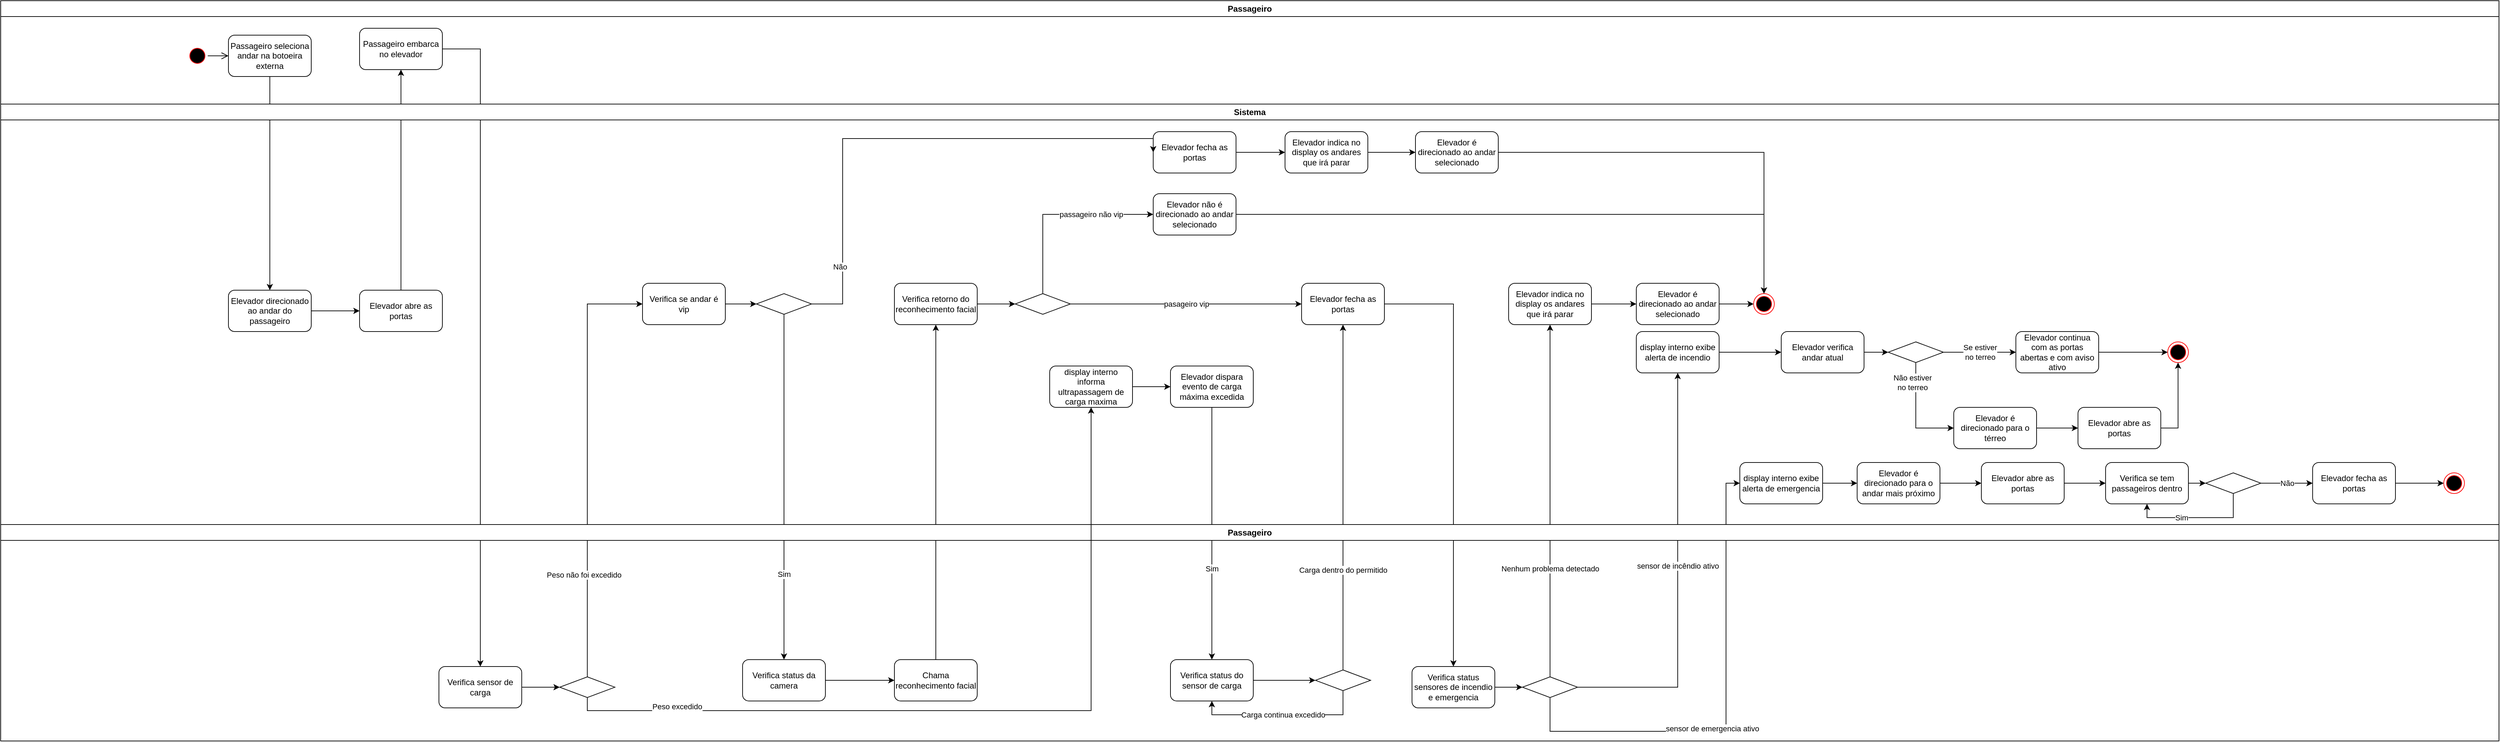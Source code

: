 <mxfile version="20.5.3" type="github">
  <diagram id="pIHm_wDEjRHC6TNhpWKC" name="Página-1">
    <mxGraphModel dx="3015" dy="2378" grid="1" gridSize="10" guides="1" tooltips="1" connect="1" arrows="1" fold="1" page="1" pageScale="1" pageWidth="827" pageHeight="1169" math="0" shadow="0">
      <root>
        <mxCell id="0" />
        <mxCell id="1" parent="0" />
        <mxCell id="_Efh-mWy3xt5_Q1pGpb5-1" value="" style="ellipse;html=1;shape=startState;fillColor=#000000;strokeColor=#ff0000;" vertex="1" parent="1">
          <mxGeometry x="-470" y="-35" width="30" height="30" as="geometry" />
        </mxCell>
        <mxCell id="_Efh-mWy3xt5_Q1pGpb5-2" value="" style="edgeStyle=orthogonalEdgeStyle;html=1;verticalAlign=bottom;endArrow=open;endSize=8;strokeColor=#000000;rounded=0;entryX=0;entryY=0.5;entryDx=0;entryDy=0;" edge="1" source="_Efh-mWy3xt5_Q1pGpb5-1" parent="1" target="_Efh-mWy3xt5_Q1pGpb5-3">
          <mxGeometry relative="1" as="geometry">
            <mxPoint x="-250" y="135" as="targetPoint" />
          </mxGeometry>
        </mxCell>
        <mxCell id="_Efh-mWy3xt5_Q1pGpb5-33" style="edgeStyle=orthogonalEdgeStyle;rounded=0;orthogonalLoop=1;jettySize=auto;html=1;entryX=0.5;entryY=0;entryDx=0;entryDy=0;strokeColor=#000000;exitX=0.5;exitY=1;exitDx=0;exitDy=0;" edge="1" parent="1" source="_Efh-mWy3xt5_Q1pGpb5-3" target="_Efh-mWy3xt5_Q1pGpb5-32">
          <mxGeometry relative="1" as="geometry">
            <mxPoint x="-350" y="60" as="sourcePoint" />
          </mxGeometry>
        </mxCell>
        <mxCell id="_Efh-mWy3xt5_Q1pGpb5-3" value="Passageiro seleciona andar na botoeira externa" style="rounded=1;whiteSpace=wrap;html=1;" vertex="1" parent="1">
          <mxGeometry x="-410" y="-50" width="120" height="60" as="geometry" />
        </mxCell>
        <mxCell id="_Efh-mWy3xt5_Q1pGpb5-9" style="edgeStyle=orthogonalEdgeStyle;rounded=0;orthogonalLoop=1;jettySize=auto;html=1;entryX=0;entryY=0.5;entryDx=0;entryDy=0;strokeColor=#000000;" edge="1" parent="1" source="_Efh-mWy3xt5_Q1pGpb5-6" target="_Efh-mWy3xt5_Q1pGpb5-8">
          <mxGeometry relative="1" as="geometry" />
        </mxCell>
        <mxCell id="_Efh-mWy3xt5_Q1pGpb5-6" value="Verifica se andar é vip" style="rounded=1;whiteSpace=wrap;html=1;" vertex="1" parent="1">
          <mxGeometry x="190" y="310" width="120" height="60" as="geometry" />
        </mxCell>
        <mxCell id="_Efh-mWy3xt5_Q1pGpb5-15" value="Sim" style="edgeStyle=orthogonalEdgeStyle;rounded=0;orthogonalLoop=1;jettySize=auto;html=1;strokeColor=#000000;entryX=0.5;entryY=0;entryDx=0;entryDy=0;" edge="1" parent="1" source="_Efh-mWy3xt5_Q1pGpb5-8" target="_Efh-mWy3xt5_Q1pGpb5-17">
          <mxGeometry x="0.505" relative="1" as="geometry">
            <mxPoint x="390" y="690" as="targetPoint" />
            <mxPoint as="offset" />
          </mxGeometry>
        </mxCell>
        <mxCell id="_Efh-mWy3xt5_Q1pGpb5-18" style="edgeStyle=orthogonalEdgeStyle;rounded=0;orthogonalLoop=1;jettySize=auto;html=1;strokeColor=#000000;entryX=0;entryY=0.5;entryDx=0;entryDy=0;" edge="1" parent="1" source="_Efh-mWy3xt5_Q1pGpb5-17" target="_Efh-mWy3xt5_Q1pGpb5-19">
          <mxGeometry relative="1" as="geometry">
            <mxPoint x="555" y="876" as="targetPoint" />
          </mxGeometry>
        </mxCell>
        <mxCell id="_Efh-mWy3xt5_Q1pGpb5-17" value="Verifica status da camera" style="rounded=1;whiteSpace=wrap;html=1;" vertex="1" parent="1">
          <mxGeometry x="335" y="856" width="120" height="60" as="geometry" />
        </mxCell>
        <mxCell id="_Efh-mWy3xt5_Q1pGpb5-20" style="edgeStyle=orthogonalEdgeStyle;rounded=0;orthogonalLoop=1;jettySize=auto;html=1;strokeColor=#000000;entryX=0.5;entryY=1;entryDx=0;entryDy=0;" edge="1" parent="1" source="_Efh-mWy3xt5_Q1pGpb5-19" target="_Efh-mWy3xt5_Q1pGpb5-21">
          <mxGeometry relative="1" as="geometry">
            <mxPoint x="610" y="290" as="targetPoint" />
          </mxGeometry>
        </mxCell>
        <mxCell id="_Efh-mWy3xt5_Q1pGpb5-19" value="Chama reconhecimento facial" style="rounded=1;whiteSpace=wrap;html=1;" vertex="1" parent="1">
          <mxGeometry x="555" y="856" width="120" height="60" as="geometry" />
        </mxCell>
        <mxCell id="_Efh-mWy3xt5_Q1pGpb5-23" style="edgeStyle=orthogonalEdgeStyle;rounded=0;orthogonalLoop=1;jettySize=auto;html=1;entryX=0;entryY=0.5;entryDx=0;entryDy=0;strokeColor=#000000;" edge="1" parent="1" source="_Efh-mWy3xt5_Q1pGpb5-21" target="_Efh-mWy3xt5_Q1pGpb5-22">
          <mxGeometry relative="1" as="geometry" />
        </mxCell>
        <mxCell id="_Efh-mWy3xt5_Q1pGpb5-24" value="pasageiro vip" style="edgeStyle=orthogonalEdgeStyle;rounded=0;orthogonalLoop=1;jettySize=auto;html=1;strokeColor=#000000;entryX=0;entryY=0.5;entryDx=0;entryDy=0;" edge="1" parent="1" source="_Efh-mWy3xt5_Q1pGpb5-22" target="_Efh-mWy3xt5_Q1pGpb5-25">
          <mxGeometry relative="1" as="geometry">
            <mxPoint x="920" y="340" as="targetPoint" />
          </mxGeometry>
        </mxCell>
        <mxCell id="_Efh-mWy3xt5_Q1pGpb5-26" style="edgeStyle=orthogonalEdgeStyle;rounded=0;orthogonalLoop=1;jettySize=auto;html=1;strokeColor=#000000;entryX=0;entryY=0.5;entryDx=0;entryDy=0;" edge="1" parent="1" source="_Efh-mWy3xt5_Q1pGpb5-22" target="_Efh-mWy3xt5_Q1pGpb5-30">
          <mxGeometry relative="1" as="geometry">
            <mxPoint x="910" y="210" as="targetPoint" />
            <Array as="points">
              <mxPoint x="770" y="210" />
            </Array>
          </mxGeometry>
        </mxCell>
        <mxCell id="_Efh-mWy3xt5_Q1pGpb5-27" value="passageiro não vip" style="edgeLabel;html=1;align=center;verticalAlign=middle;resizable=0;points=[];" vertex="1" connectable="0" parent="_Efh-mWy3xt5_Q1pGpb5-26">
          <mxGeometry x="0.289" y="-4" relative="1" as="geometry">
            <mxPoint x="8" y="-4" as="offset" />
          </mxGeometry>
        </mxCell>
        <mxCell id="_Efh-mWy3xt5_Q1pGpb5-22" value="" style="rhombus;whiteSpace=wrap;html=1;" vertex="1" parent="1">
          <mxGeometry x="730" y="325" width="80" height="30" as="geometry" />
        </mxCell>
        <mxCell id="_Efh-mWy3xt5_Q1pGpb5-42" style="edgeStyle=orthogonalEdgeStyle;rounded=0;orthogonalLoop=1;jettySize=auto;html=1;strokeColor=#000000;entryX=0.5;entryY=0;entryDx=0;entryDy=0;" edge="1" parent="1" source="_Efh-mWy3xt5_Q1pGpb5-25" target="_Efh-mWy3xt5_Q1pGpb5-83">
          <mxGeometry relative="1" as="geometry">
            <mxPoint x="1360" y="720" as="targetPoint" />
          </mxGeometry>
        </mxCell>
        <mxCell id="_Efh-mWy3xt5_Q1pGpb5-28" value="" style="ellipse;html=1;shape=endState;fillColor=#000000;strokeColor=#ff0000;" vertex="1" parent="1">
          <mxGeometry x="1800" y="325" width="30" height="30" as="geometry" />
        </mxCell>
        <mxCell id="_Efh-mWy3xt5_Q1pGpb5-45" style="edgeStyle=orthogonalEdgeStyle;rounded=0;orthogonalLoop=1;jettySize=auto;html=1;entryX=0.5;entryY=0;entryDx=0;entryDy=0;strokeColor=#000000;" edge="1" parent="1" source="_Efh-mWy3xt5_Q1pGpb5-30" target="_Efh-mWy3xt5_Q1pGpb5-28">
          <mxGeometry relative="1" as="geometry" />
        </mxCell>
        <mxCell id="_Efh-mWy3xt5_Q1pGpb5-30" value="Elevador não é direcionado ao andar selecionado" style="rounded=1;whiteSpace=wrap;html=1;" vertex="1" parent="1">
          <mxGeometry x="930" y="180" width="120" height="60" as="geometry" />
        </mxCell>
        <mxCell id="_Efh-mWy3xt5_Q1pGpb5-34" style="edgeStyle=orthogonalEdgeStyle;rounded=0;orthogonalLoop=1;jettySize=auto;html=1;strokeColor=#000000;exitX=1;exitY=0.5;exitDx=0;exitDy=0;entryX=0;entryY=0.5;entryDx=0;entryDy=0;" edge="1" parent="1" source="_Efh-mWy3xt5_Q1pGpb5-32" target="_Efh-mWy3xt5_Q1pGpb5-37">
          <mxGeometry relative="1" as="geometry">
            <mxPoint x="60" y="340" as="targetPoint" />
          </mxGeometry>
        </mxCell>
        <mxCell id="_Efh-mWy3xt5_Q1pGpb5-32" value="Elevador direcionado ao andar do passageiro" style="rounded=1;whiteSpace=wrap;html=1;" vertex="1" parent="1">
          <mxGeometry x="-410" y="320" width="120" height="60" as="geometry" />
        </mxCell>
        <mxCell id="_Efh-mWy3xt5_Q1pGpb5-49" style="edgeStyle=orthogonalEdgeStyle;rounded=0;orthogonalLoop=1;jettySize=auto;html=1;strokeColor=#000000;entryX=0.5;entryY=0;entryDx=0;entryDy=0;" edge="1" parent="1" source="_Efh-mWy3xt5_Q1pGpb5-35" target="_Efh-mWy3xt5_Q1pGpb5-50">
          <mxGeometry relative="1" as="geometry">
            <mxPoint x="70" y="720" as="targetPoint" />
            <Array as="points">
              <mxPoint x="-45" y="-30" />
            </Array>
          </mxGeometry>
        </mxCell>
        <mxCell id="_Efh-mWy3xt5_Q1pGpb5-35" value="Passageiro embarca no elevador" style="rounded=1;whiteSpace=wrap;html=1;" vertex="1" parent="1">
          <mxGeometry x="-220" y="-60" width="120" height="60" as="geometry" />
        </mxCell>
        <mxCell id="_Efh-mWy3xt5_Q1pGpb5-39" style="edgeStyle=orthogonalEdgeStyle;rounded=0;orthogonalLoop=1;jettySize=auto;html=1;entryX=0.5;entryY=1;entryDx=0;entryDy=0;strokeColor=#000000;" edge="1" parent="1" source="_Efh-mWy3xt5_Q1pGpb5-37" target="_Efh-mWy3xt5_Q1pGpb5-35">
          <mxGeometry relative="1" as="geometry" />
        </mxCell>
        <mxCell id="_Efh-mWy3xt5_Q1pGpb5-37" value="Elevador abre as portas" style="rounded=1;whiteSpace=wrap;html=1;" vertex="1" parent="1">
          <mxGeometry x="-220" y="320" width="120" height="60" as="geometry" />
        </mxCell>
        <mxCell id="_Efh-mWy3xt5_Q1pGpb5-44" style="edgeStyle=orthogonalEdgeStyle;rounded=0;orthogonalLoop=1;jettySize=auto;html=1;entryX=0;entryY=0.5;entryDx=0;entryDy=0;strokeColor=#000000;" edge="1" parent="1" source="_Efh-mWy3xt5_Q1pGpb5-40" target="_Efh-mWy3xt5_Q1pGpb5-28">
          <mxGeometry relative="1" as="geometry" />
        </mxCell>
        <mxCell id="_Efh-mWy3xt5_Q1pGpb5-40" value="Elevador é direcionado ao andar selecionado" style="rounded=1;whiteSpace=wrap;html=1;" vertex="1" parent="1">
          <mxGeometry x="1630" y="310" width="120" height="60" as="geometry" />
        </mxCell>
        <mxCell id="_Efh-mWy3xt5_Q1pGpb5-43" style="edgeStyle=orthogonalEdgeStyle;rounded=0;orthogonalLoop=1;jettySize=auto;html=1;entryX=0;entryY=0.5;entryDx=0;entryDy=0;strokeColor=#000000;" edge="1" parent="1" source="_Efh-mWy3xt5_Q1pGpb5-41" target="_Efh-mWy3xt5_Q1pGpb5-40">
          <mxGeometry relative="1" as="geometry" />
        </mxCell>
        <mxCell id="_Efh-mWy3xt5_Q1pGpb5-51" style="edgeStyle=orthogonalEdgeStyle;rounded=0;orthogonalLoop=1;jettySize=auto;html=1;strokeColor=#000000;entryX=0;entryY=0.5;entryDx=0;entryDy=0;" edge="1" parent="1" source="_Efh-mWy3xt5_Q1pGpb5-50" target="_Efh-mWy3xt5_Q1pGpb5-52">
          <mxGeometry relative="1" as="geometry">
            <mxPoint x="-45" y="996" as="targetPoint" />
          </mxGeometry>
        </mxCell>
        <mxCell id="_Efh-mWy3xt5_Q1pGpb5-50" value="Verifica sensor de carga" style="rounded=1;whiteSpace=wrap;html=1;" vertex="1" parent="1">
          <mxGeometry x="-105" y="866" width="120" height="60" as="geometry" />
        </mxCell>
        <mxCell id="_Efh-mWy3xt5_Q1pGpb5-53" value="Peso não foi excedido" style="edgeStyle=orthogonalEdgeStyle;rounded=0;orthogonalLoop=1;jettySize=auto;html=1;strokeColor=#000000;entryX=0;entryY=0.5;entryDx=0;entryDy=0;exitX=0.5;exitY=0;exitDx=0;exitDy=0;" edge="1" parent="1" source="_Efh-mWy3xt5_Q1pGpb5-52" target="_Efh-mWy3xt5_Q1pGpb5-6">
          <mxGeometry x="-0.519" y="5" relative="1" as="geometry">
            <mxPoint x="105" y="600" as="targetPoint" />
            <mxPoint y="1" as="offset" />
          </mxGeometry>
        </mxCell>
        <mxCell id="_Efh-mWy3xt5_Q1pGpb5-52" value="" style="rhombus;whiteSpace=wrap;html=1;rotation=-90;direction=south;" vertex="1" parent="1">
          <mxGeometry x="95" y="856" width="30" height="80" as="geometry" />
        </mxCell>
        <mxCell id="_Efh-mWy3xt5_Q1pGpb5-59" style="edgeStyle=orthogonalEdgeStyle;rounded=0;orthogonalLoop=1;jettySize=auto;html=1;entryX=0.5;entryY=0;entryDx=0;entryDy=0;strokeColor=#000000;" edge="1" parent="1" source="_Efh-mWy3xt5_Q1pGpb5-56" target="_Efh-mWy3xt5_Q1pGpb5-28">
          <mxGeometry relative="1" as="geometry" />
        </mxCell>
        <mxCell id="_Efh-mWy3xt5_Q1pGpb5-66" style="edgeStyle=orthogonalEdgeStyle;rounded=0;orthogonalLoop=1;jettySize=auto;html=1;strokeColor=#000000;entryX=0;entryY=0.5;entryDx=0;entryDy=0;" edge="1" parent="1" source="_Efh-mWy3xt5_Q1pGpb5-63" target="_Efh-mWy3xt5_Q1pGpb5-67">
          <mxGeometry relative="1" as="geometry">
            <mxPoint x="970" y="460" as="targetPoint" />
          </mxGeometry>
        </mxCell>
        <mxCell id="_Efh-mWy3xt5_Q1pGpb5-63" value="display interno informa ultrapassagem de carga maxima" style="rounded=1;whiteSpace=wrap;html=1;" vertex="1" parent="1">
          <mxGeometry x="780" y="430" width="120" height="60" as="geometry" />
        </mxCell>
        <mxCell id="_Efh-mWy3xt5_Q1pGpb5-71" value="Sim" style="edgeStyle=orthogonalEdgeStyle;rounded=0;orthogonalLoop=1;jettySize=auto;html=1;strokeColor=#000000;exitX=0.5;exitY=1;exitDx=0;exitDy=0;entryX=0.5;entryY=0;entryDx=0;entryDy=0;" edge="1" parent="1" source="_Efh-mWy3xt5_Q1pGpb5-67" target="_Efh-mWy3xt5_Q1pGpb5-72">
          <mxGeometry x="0.28" relative="1" as="geometry">
            <mxPoint x="1040" y="680" as="targetPoint" />
            <mxPoint x="1040.41" y="460" as="sourcePoint" />
            <mxPoint as="offset" />
          </mxGeometry>
        </mxCell>
        <mxCell id="_Efh-mWy3xt5_Q1pGpb5-74" style="edgeStyle=orthogonalEdgeStyle;rounded=0;orthogonalLoop=1;jettySize=auto;html=1;entryX=0;entryY=0.5;entryDx=0;entryDy=0;strokeColor=#000000;" edge="1" parent="1" source="_Efh-mWy3xt5_Q1pGpb5-72" target="_Efh-mWy3xt5_Q1pGpb5-73">
          <mxGeometry relative="1" as="geometry" />
        </mxCell>
        <mxCell id="_Efh-mWy3xt5_Q1pGpb5-72" value="Verifica status do sensor de carga" style="rounded=1;whiteSpace=wrap;html=1;" vertex="1" parent="1">
          <mxGeometry x="955" y="856" width="120" height="60" as="geometry" />
        </mxCell>
        <mxCell id="_Efh-mWy3xt5_Q1pGpb5-75" value="Carga continua excedido" style="edgeStyle=orthogonalEdgeStyle;rounded=0;orthogonalLoop=1;jettySize=auto;html=1;entryX=0.5;entryY=1;entryDx=0;entryDy=0;strokeColor=#000000;exitX=0.5;exitY=1;exitDx=0;exitDy=0;" edge="1" parent="1" source="_Efh-mWy3xt5_Q1pGpb5-73" target="_Efh-mWy3xt5_Q1pGpb5-72">
          <mxGeometry relative="1" as="geometry">
            <Array as="points">
              <mxPoint x="1200" y="936" />
              <mxPoint x="1045" y="936" />
            </Array>
          </mxGeometry>
        </mxCell>
        <mxCell id="_Efh-mWy3xt5_Q1pGpb5-76" style="edgeStyle=orthogonalEdgeStyle;rounded=0;orthogonalLoop=1;jettySize=auto;html=1;strokeColor=#000000;entryX=0.5;entryY=1;entryDx=0;entryDy=0;" edge="1" parent="1" source="_Efh-mWy3xt5_Q1pGpb5-73" target="_Efh-mWy3xt5_Q1pGpb5-25">
          <mxGeometry relative="1" as="geometry">
            <mxPoint x="1200" y="440" as="targetPoint" />
            <Array as="points">
              <mxPoint x="1205" y="370" />
            </Array>
          </mxGeometry>
        </mxCell>
        <mxCell id="_Efh-mWy3xt5_Q1pGpb5-77" value="Carga dentro do permitido" style="edgeLabel;html=1;align=center;verticalAlign=middle;resizable=0;points=[];" vertex="1" connectable="0" parent="_Efh-mWy3xt5_Q1pGpb5-76">
          <mxGeometry x="-0.346" relative="1" as="geometry">
            <mxPoint y="19" as="offset" />
          </mxGeometry>
        </mxCell>
        <mxCell id="_Efh-mWy3xt5_Q1pGpb5-73" value="" style="rhombus;whiteSpace=wrap;html=1;rotation=-90;direction=south;" vertex="1" parent="1">
          <mxGeometry x="1190" y="846" width="30" height="80" as="geometry" />
        </mxCell>
        <mxCell id="_Efh-mWy3xt5_Q1pGpb5-85" style="edgeStyle=orthogonalEdgeStyle;rounded=0;orthogonalLoop=1;jettySize=auto;html=1;entryX=0;entryY=0.5;entryDx=0;entryDy=0;strokeColor=#000000;" edge="1" parent="1" source="_Efh-mWy3xt5_Q1pGpb5-83" target="_Efh-mWy3xt5_Q1pGpb5-84">
          <mxGeometry relative="1" as="geometry" />
        </mxCell>
        <mxCell id="_Efh-mWy3xt5_Q1pGpb5-83" value="Verifica status sensores de incendio e emergencia" style="rounded=1;whiteSpace=wrap;html=1;" vertex="1" parent="1">
          <mxGeometry x="1305" y="866" width="120" height="60" as="geometry" />
        </mxCell>
        <mxCell id="_Efh-mWy3xt5_Q1pGpb5-86" style="edgeStyle=orthogonalEdgeStyle;rounded=0;orthogonalLoop=1;jettySize=auto;html=1;entryX=0.5;entryY=1;entryDx=0;entryDy=0;strokeColor=#000000;" edge="1" parent="1" source="_Efh-mWy3xt5_Q1pGpb5-84" target="_Efh-mWy3xt5_Q1pGpb5-41">
          <mxGeometry relative="1" as="geometry" />
        </mxCell>
        <mxCell id="_Efh-mWy3xt5_Q1pGpb5-87" value="Nenhum problema detectado" style="edgeLabel;html=1;align=center;verticalAlign=middle;resizable=0;points=[];" vertex="1" connectable="0" parent="_Efh-mWy3xt5_Q1pGpb5-86">
          <mxGeometry x="-0.238" y="2" relative="1" as="geometry">
            <mxPoint x="2" y="37" as="offset" />
          </mxGeometry>
        </mxCell>
        <mxCell id="_Efh-mWy3xt5_Q1pGpb5-89" style="edgeStyle=orthogonalEdgeStyle;rounded=0;orthogonalLoop=1;jettySize=auto;html=1;strokeColor=#000000;entryX=0.5;entryY=1;entryDx=0;entryDy=0;" edge="1" parent="1" source="_Efh-mWy3xt5_Q1pGpb5-84" target="_Efh-mWy3xt5_Q1pGpb5-91">
          <mxGeometry relative="1" as="geometry">
            <mxPoint x="1770" y="757" as="targetPoint" />
          </mxGeometry>
        </mxCell>
        <mxCell id="_Efh-mWy3xt5_Q1pGpb5-90" value="sensor de incêndio ativo" style="edgeLabel;html=1;align=center;verticalAlign=middle;resizable=0;points=[];" vertex="1" connectable="0" parent="_Efh-mWy3xt5_Q1pGpb5-89">
          <mxGeometry x="-0.241" y="-1" relative="1" as="geometry">
            <mxPoint x="-1" y="-93" as="offset" />
          </mxGeometry>
        </mxCell>
        <mxCell id="_Efh-mWy3xt5_Q1pGpb5-111" style="edgeStyle=orthogonalEdgeStyle;rounded=0;orthogonalLoop=1;jettySize=auto;html=1;strokeColor=#000000;exitX=0.5;exitY=1;exitDx=0;exitDy=0;entryX=0;entryY=0.5;entryDx=0;entryDy=0;" edge="1" parent="1" source="_Efh-mWy3xt5_Q1pGpb5-84" target="_Efh-mWy3xt5_Q1pGpb5-113">
          <mxGeometry relative="1" as="geometry">
            <mxPoint x="1900" y="640" as="targetPoint" />
            <Array as="points">
              <mxPoint x="1505" y="960" />
              <mxPoint x="1760" y="960" />
              <mxPoint x="1760" y="600" />
            </Array>
          </mxGeometry>
        </mxCell>
        <mxCell id="_Efh-mWy3xt5_Q1pGpb5-112" value="sensor de emergencia ativo" style="edgeLabel;html=1;align=center;verticalAlign=middle;resizable=0;points=[];" vertex="1" connectable="0" parent="_Efh-mWy3xt5_Q1pGpb5-111">
          <mxGeometry x="-0.169" y="4" relative="1" as="geometry">
            <mxPoint as="offset" />
          </mxGeometry>
        </mxCell>
        <mxCell id="_Efh-mWy3xt5_Q1pGpb5-84" value="" style="rhombus;whiteSpace=wrap;html=1;rotation=-90;direction=south;" vertex="1" parent="1">
          <mxGeometry x="1490" y="856" width="30" height="80" as="geometry" />
        </mxCell>
        <mxCell id="_Efh-mWy3xt5_Q1pGpb5-136" value="Passageiro" style="swimlane;whiteSpace=wrap;html=1;" vertex="1" parent="1">
          <mxGeometry x="-740" y="-100" width="3620" height="150" as="geometry" />
        </mxCell>
        <mxCell id="_Efh-mWy3xt5_Q1pGpb5-137" value="Sistema" style="swimlane;whiteSpace=wrap;html=1;" vertex="1" parent="1">
          <mxGeometry x="-740" y="50" width="3620" height="610" as="geometry" />
        </mxCell>
        <mxCell id="_Efh-mWy3xt5_Q1pGpb5-91" value="display interno exibe alerta de incendio" style="rounded=1;whiteSpace=wrap;html=1;" vertex="1" parent="_Efh-mWy3xt5_Q1pGpb5-137">
          <mxGeometry x="2370" y="330" width="120" height="60" as="geometry" />
        </mxCell>
        <mxCell id="_Efh-mWy3xt5_Q1pGpb5-94" value="Elevador verifica andar atual" style="rounded=1;whiteSpace=wrap;html=1;" vertex="1" parent="_Efh-mWy3xt5_Q1pGpb5-137">
          <mxGeometry x="2580" y="330" width="120" height="60" as="geometry" />
        </mxCell>
        <mxCell id="_Efh-mWy3xt5_Q1pGpb5-93" style="edgeStyle=orthogonalEdgeStyle;rounded=0;orthogonalLoop=1;jettySize=auto;html=1;entryX=0;entryY=0.5;entryDx=0;entryDy=0;strokeColor=#000000;" edge="1" parent="_Efh-mWy3xt5_Q1pGpb5-137" source="_Efh-mWy3xt5_Q1pGpb5-91" target="_Efh-mWy3xt5_Q1pGpb5-94">
          <mxGeometry relative="1" as="geometry">
            <mxPoint x="2555" y="360" as="targetPoint" />
          </mxGeometry>
        </mxCell>
        <mxCell id="_Efh-mWy3xt5_Q1pGpb5-96" value="" style="rhombus;whiteSpace=wrap;html=1;rotation=-90;direction=south;" vertex="1" parent="_Efh-mWy3xt5_Q1pGpb5-137">
          <mxGeometry x="2760" y="320" width="30" height="80" as="geometry" />
        </mxCell>
        <mxCell id="_Efh-mWy3xt5_Q1pGpb5-97" style="edgeStyle=orthogonalEdgeStyle;rounded=0;orthogonalLoop=1;jettySize=auto;html=1;entryX=0;entryY=0.5;entryDx=0;entryDy=0;strokeColor=#000000;" edge="1" parent="_Efh-mWy3xt5_Q1pGpb5-137" source="_Efh-mWy3xt5_Q1pGpb5-94" target="_Efh-mWy3xt5_Q1pGpb5-96">
          <mxGeometry relative="1" as="geometry" />
        </mxCell>
        <mxCell id="_Efh-mWy3xt5_Q1pGpb5-98" value="Elevador continua com as portas abertas e com aviso ativo" style="rounded=1;whiteSpace=wrap;html=1;" vertex="1" parent="_Efh-mWy3xt5_Q1pGpb5-137">
          <mxGeometry x="2920" y="330" width="120" height="60" as="geometry" />
        </mxCell>
        <mxCell id="_Efh-mWy3xt5_Q1pGpb5-99" value="Se estiver&lt;br&gt;no terreo" style="edgeStyle=orthogonalEdgeStyle;rounded=0;orthogonalLoop=1;jettySize=auto;html=1;strokeColor=#000000;" edge="1" parent="_Efh-mWy3xt5_Q1pGpb5-137" source="_Efh-mWy3xt5_Q1pGpb5-96" target="_Efh-mWy3xt5_Q1pGpb5-98">
          <mxGeometry relative="1" as="geometry" />
        </mxCell>
        <mxCell id="_Efh-mWy3xt5_Q1pGpb5-101" value="" style="ellipse;html=1;shape=endState;fillColor=#000000;strokeColor=#ff0000;" vertex="1" parent="_Efh-mWy3xt5_Q1pGpb5-137">
          <mxGeometry x="3140" y="345" width="30" height="30" as="geometry" />
        </mxCell>
        <mxCell id="_Efh-mWy3xt5_Q1pGpb5-102" style="edgeStyle=orthogonalEdgeStyle;rounded=0;orthogonalLoop=1;jettySize=auto;html=1;entryX=0;entryY=0.5;entryDx=0;entryDy=0;strokeColor=#000000;" edge="1" parent="_Efh-mWy3xt5_Q1pGpb5-137" source="_Efh-mWy3xt5_Q1pGpb5-98" target="_Efh-mWy3xt5_Q1pGpb5-101">
          <mxGeometry relative="1" as="geometry" />
        </mxCell>
        <mxCell id="_Efh-mWy3xt5_Q1pGpb5-104" value="Elevador é direcionado para o térreo" style="rounded=1;whiteSpace=wrap;html=1;" vertex="1" parent="_Efh-mWy3xt5_Q1pGpb5-137">
          <mxGeometry x="2830" y="440" width="120" height="60" as="geometry" />
        </mxCell>
        <mxCell id="_Efh-mWy3xt5_Q1pGpb5-103" value="Não estiver&lt;br&gt;no terreo" style="edgeStyle=orthogonalEdgeStyle;rounded=0;orthogonalLoop=1;jettySize=auto;html=1;strokeColor=#000000;entryX=0;entryY=0.5;entryDx=0;entryDy=0;" edge="1" parent="_Efh-mWy3xt5_Q1pGpb5-137" source="_Efh-mWy3xt5_Q1pGpb5-96" target="_Efh-mWy3xt5_Q1pGpb5-104">
          <mxGeometry x="-0.611" y="-5" relative="1" as="geometry">
            <mxPoint x="2775" y="470" as="targetPoint" />
            <Array as="points">
              <mxPoint x="2775" y="470" />
            </Array>
            <mxPoint as="offset" />
          </mxGeometry>
        </mxCell>
        <mxCell id="_Efh-mWy3xt5_Q1pGpb5-110" style="edgeStyle=orthogonalEdgeStyle;rounded=0;orthogonalLoop=1;jettySize=auto;html=1;entryX=0.5;entryY=1;entryDx=0;entryDy=0;strokeColor=#000000;exitX=1;exitY=0.5;exitDx=0;exitDy=0;" edge="1" parent="_Efh-mWy3xt5_Q1pGpb5-137" source="_Efh-mWy3xt5_Q1pGpb5-106" target="_Efh-mWy3xt5_Q1pGpb5-101">
          <mxGeometry relative="1" as="geometry" />
        </mxCell>
        <mxCell id="_Efh-mWy3xt5_Q1pGpb5-106" value="Elevador abre as portas" style="rounded=1;whiteSpace=wrap;html=1;" vertex="1" parent="_Efh-mWy3xt5_Q1pGpb5-137">
          <mxGeometry x="3010" y="440" width="120" height="60" as="geometry" />
        </mxCell>
        <mxCell id="_Efh-mWy3xt5_Q1pGpb5-108" style="edgeStyle=orthogonalEdgeStyle;rounded=0;orthogonalLoop=1;jettySize=auto;html=1;entryX=0;entryY=0.5;entryDx=0;entryDy=0;strokeColor=#000000;" edge="1" parent="_Efh-mWy3xt5_Q1pGpb5-137" source="_Efh-mWy3xt5_Q1pGpb5-104" target="_Efh-mWy3xt5_Q1pGpb5-106">
          <mxGeometry relative="1" as="geometry" />
        </mxCell>
        <mxCell id="_Efh-mWy3xt5_Q1pGpb5-113" value="display interno exibe alerta de emergencia" style="rounded=1;whiteSpace=wrap;html=1;" vertex="1" parent="_Efh-mWy3xt5_Q1pGpb5-137">
          <mxGeometry x="2520" y="520" width="120" height="60" as="geometry" />
        </mxCell>
        <mxCell id="_Efh-mWy3xt5_Q1pGpb5-116" value="Elevador é direcionado para o andar mais próximo" style="rounded=1;whiteSpace=wrap;html=1;" vertex="1" parent="_Efh-mWy3xt5_Q1pGpb5-137">
          <mxGeometry x="2690" y="520" width="120" height="60" as="geometry" />
        </mxCell>
        <mxCell id="_Efh-mWy3xt5_Q1pGpb5-117" style="edgeStyle=orthogonalEdgeStyle;rounded=0;orthogonalLoop=1;jettySize=auto;html=1;entryX=0;entryY=0.5;entryDx=0;entryDy=0;strokeColor=#000000;" edge="1" parent="_Efh-mWy3xt5_Q1pGpb5-137" source="_Efh-mWy3xt5_Q1pGpb5-113" target="_Efh-mWy3xt5_Q1pGpb5-116">
          <mxGeometry relative="1" as="geometry" />
        </mxCell>
        <mxCell id="_Efh-mWy3xt5_Q1pGpb5-118" value="Elevador abre as portas" style="rounded=1;whiteSpace=wrap;html=1;" vertex="1" parent="_Efh-mWy3xt5_Q1pGpb5-137">
          <mxGeometry x="2870" y="520" width="120" height="60" as="geometry" />
        </mxCell>
        <mxCell id="_Efh-mWy3xt5_Q1pGpb5-119" style="edgeStyle=orthogonalEdgeStyle;rounded=0;orthogonalLoop=1;jettySize=auto;html=1;entryX=0;entryY=0.5;entryDx=0;entryDy=0;strokeColor=#000000;" edge="1" parent="_Efh-mWy3xt5_Q1pGpb5-137" source="_Efh-mWy3xt5_Q1pGpb5-116" target="_Efh-mWy3xt5_Q1pGpb5-118">
          <mxGeometry relative="1" as="geometry" />
        </mxCell>
        <mxCell id="_Efh-mWy3xt5_Q1pGpb5-121" value="Verifica se tem passageiros dentro" style="rounded=1;whiteSpace=wrap;html=1;" vertex="1" parent="_Efh-mWy3xt5_Q1pGpb5-137">
          <mxGeometry x="3050" y="520" width="120" height="60" as="geometry" />
        </mxCell>
        <mxCell id="_Efh-mWy3xt5_Q1pGpb5-120" style="edgeStyle=orthogonalEdgeStyle;rounded=0;orthogonalLoop=1;jettySize=auto;html=1;strokeColor=#000000;entryX=0;entryY=0.5;entryDx=0;entryDy=0;" edge="1" parent="_Efh-mWy3xt5_Q1pGpb5-137" source="_Efh-mWy3xt5_Q1pGpb5-118" target="_Efh-mWy3xt5_Q1pGpb5-121">
          <mxGeometry relative="1" as="geometry">
            <mxPoint x="3050" y="550" as="targetPoint" />
          </mxGeometry>
        </mxCell>
        <mxCell id="_Efh-mWy3xt5_Q1pGpb5-128" value="Sim" style="edgeStyle=orthogonalEdgeStyle;rounded=0;orthogonalLoop=1;jettySize=auto;html=1;strokeColor=#000000;entryX=0.5;entryY=1;entryDx=0;entryDy=0;exitX=0.5;exitY=1;exitDx=0;exitDy=0;" edge="1" parent="_Efh-mWy3xt5_Q1pGpb5-137" source="_Efh-mWy3xt5_Q1pGpb5-122" target="_Efh-mWy3xt5_Q1pGpb5-121">
          <mxGeometry x="0.222" relative="1" as="geometry">
            <mxPoint x="3235" y="653" as="targetPoint" />
            <mxPoint as="offset" />
          </mxGeometry>
        </mxCell>
        <mxCell id="_Efh-mWy3xt5_Q1pGpb5-122" value="" style="rhombus;whiteSpace=wrap;html=1;rotation=-90;direction=south;" vertex="1" parent="_Efh-mWy3xt5_Q1pGpb5-137">
          <mxGeometry x="3220" y="510" width="30" height="80" as="geometry" />
        </mxCell>
        <mxCell id="_Efh-mWy3xt5_Q1pGpb5-123" style="edgeStyle=orthogonalEdgeStyle;rounded=0;orthogonalLoop=1;jettySize=auto;html=1;entryX=0;entryY=0.5;entryDx=0;entryDy=0;strokeColor=#000000;" edge="1" parent="_Efh-mWy3xt5_Q1pGpb5-137" source="_Efh-mWy3xt5_Q1pGpb5-121" target="_Efh-mWy3xt5_Q1pGpb5-122">
          <mxGeometry relative="1" as="geometry" />
        </mxCell>
        <mxCell id="_Efh-mWy3xt5_Q1pGpb5-125" value="Elevador fecha as portas" style="rounded=1;whiteSpace=wrap;html=1;" vertex="1" parent="_Efh-mWy3xt5_Q1pGpb5-137">
          <mxGeometry x="3350" y="520" width="120" height="60" as="geometry" />
        </mxCell>
        <mxCell id="_Efh-mWy3xt5_Q1pGpb5-124" value="Não" style="edgeStyle=orthogonalEdgeStyle;rounded=0;orthogonalLoop=1;jettySize=auto;html=1;exitX=1;exitY=0.5;exitDx=0;exitDy=0;strokeColor=#000000;entryX=0;entryY=0.5;entryDx=0;entryDy=0;" edge="1" parent="_Efh-mWy3xt5_Q1pGpb5-137" source="_Efh-mWy3xt5_Q1pGpb5-122" target="_Efh-mWy3xt5_Q1pGpb5-125">
          <mxGeometry relative="1" as="geometry">
            <mxPoint x="3340" y="550.158" as="targetPoint" />
          </mxGeometry>
        </mxCell>
        <mxCell id="_Efh-mWy3xt5_Q1pGpb5-126" value="" style="ellipse;html=1;shape=endState;fillColor=#000000;strokeColor=#ff0000;" vertex="1" parent="_Efh-mWy3xt5_Q1pGpb5-137">
          <mxGeometry x="3540" y="535" width="30" height="30" as="geometry" />
        </mxCell>
        <mxCell id="_Efh-mWy3xt5_Q1pGpb5-127" style="edgeStyle=orthogonalEdgeStyle;rounded=0;orthogonalLoop=1;jettySize=auto;html=1;strokeColor=#000000;" edge="1" parent="_Efh-mWy3xt5_Q1pGpb5-137" source="_Efh-mWy3xt5_Q1pGpb5-125" target="_Efh-mWy3xt5_Q1pGpb5-126">
          <mxGeometry relative="1" as="geometry" />
        </mxCell>
        <mxCell id="_Efh-mWy3xt5_Q1pGpb5-56" value="Elevador é direcionado ao andar selecionado" style="rounded=1;whiteSpace=wrap;html=1;" vertex="1" parent="_Efh-mWy3xt5_Q1pGpb5-137">
          <mxGeometry x="2050" y="40" width="120" height="60" as="geometry" />
        </mxCell>
        <mxCell id="_Efh-mWy3xt5_Q1pGpb5-58" value="Elevador indica no display os andares que irá parar" style="rounded=1;whiteSpace=wrap;html=1;" vertex="1" parent="_Efh-mWy3xt5_Q1pGpb5-137">
          <mxGeometry x="1861" y="40" width="120" height="60" as="geometry" />
        </mxCell>
        <mxCell id="_Efh-mWy3xt5_Q1pGpb5-57" style="edgeStyle=orthogonalEdgeStyle;rounded=0;orthogonalLoop=1;jettySize=auto;html=1;entryX=0;entryY=0.5;entryDx=0;entryDy=0;strokeColor=#000000;" edge="1" parent="_Efh-mWy3xt5_Q1pGpb5-137" source="_Efh-mWy3xt5_Q1pGpb5-58" target="_Efh-mWy3xt5_Q1pGpb5-56">
          <mxGeometry relative="1" as="geometry" />
        </mxCell>
        <mxCell id="_Efh-mWy3xt5_Q1pGpb5-55" value="Elevador fecha as portas" style="rounded=1;whiteSpace=wrap;html=1;" vertex="1" parent="_Efh-mWy3xt5_Q1pGpb5-137">
          <mxGeometry x="1670" y="40" width="120" height="60" as="geometry" />
        </mxCell>
        <mxCell id="_Efh-mWy3xt5_Q1pGpb5-54" style="edgeStyle=orthogonalEdgeStyle;rounded=0;orthogonalLoop=1;jettySize=auto;html=1;entryX=0;entryY=0.5;entryDx=0;entryDy=0;strokeColor=#000000;" edge="1" parent="_Efh-mWy3xt5_Q1pGpb5-137" source="_Efh-mWy3xt5_Q1pGpb5-55" target="_Efh-mWy3xt5_Q1pGpb5-58">
          <mxGeometry relative="1" as="geometry" />
        </mxCell>
        <mxCell id="_Efh-mWy3xt5_Q1pGpb5-25" value="Elevador fecha as portas" style="rounded=1;whiteSpace=wrap;html=1;" vertex="1" parent="_Efh-mWy3xt5_Q1pGpb5-137">
          <mxGeometry x="1885" y="260" width="120" height="60" as="geometry" />
        </mxCell>
        <mxCell id="_Efh-mWy3xt5_Q1pGpb5-41" value="Elevador indica no display os andares que irá parar" style="rounded=1;whiteSpace=wrap;html=1;" vertex="1" parent="_Efh-mWy3xt5_Q1pGpb5-137">
          <mxGeometry x="2185" y="260" width="120" height="60" as="geometry" />
        </mxCell>
        <mxCell id="_Efh-mWy3xt5_Q1pGpb5-8" value="" style="rhombus;whiteSpace=wrap;html=1;" vertex="1" parent="_Efh-mWy3xt5_Q1pGpb5-137">
          <mxGeometry x="1095" y="275" width="80" height="30" as="geometry" />
        </mxCell>
        <mxCell id="_Efh-mWy3xt5_Q1pGpb5-46" style="edgeStyle=orthogonalEdgeStyle;rounded=0;orthogonalLoop=1;jettySize=auto;html=1;strokeColor=#000000;entryX=0;entryY=0.5;entryDx=0;entryDy=0;" edge="1" parent="_Efh-mWy3xt5_Q1pGpb5-137" source="_Efh-mWy3xt5_Q1pGpb5-8" target="_Efh-mWy3xt5_Q1pGpb5-55">
          <mxGeometry relative="1" as="geometry">
            <mxPoint x="1740" y="50" as="targetPoint" />
            <Array as="points">
              <mxPoint x="1220" y="290" />
              <mxPoint x="1220" y="50" />
            </Array>
          </mxGeometry>
        </mxCell>
        <mxCell id="_Efh-mWy3xt5_Q1pGpb5-47" value="Não" style="edgeLabel;html=1;align=center;verticalAlign=middle;resizable=0;points=[];" vertex="1" connectable="0" parent="_Efh-mWy3xt5_Q1pGpb5-46">
          <mxGeometry x="-0.737" y="4" relative="1" as="geometry">
            <mxPoint as="offset" />
          </mxGeometry>
        </mxCell>
        <mxCell id="_Efh-mWy3xt5_Q1pGpb5-21" value="Verifica retorno do reconhecimento facial" style="rounded=1;whiteSpace=wrap;html=1;" vertex="1" parent="_Efh-mWy3xt5_Q1pGpb5-137">
          <mxGeometry x="1295" y="260" width="120" height="60" as="geometry" />
        </mxCell>
        <mxCell id="_Efh-mWy3xt5_Q1pGpb5-67" value="Elevador dispara evento de carga máxima excedida" style="rounded=1;whiteSpace=wrap;html=1;" vertex="1" parent="_Efh-mWy3xt5_Q1pGpb5-137">
          <mxGeometry x="1695" y="380" width="120" height="60" as="geometry" />
        </mxCell>
        <mxCell id="_Efh-mWy3xt5_Q1pGpb5-139" value="Passageiro" style="swimlane;whiteSpace=wrap;html=1;" vertex="1" parent="1">
          <mxGeometry x="-740" y="660" width="3620" height="314" as="geometry" />
        </mxCell>
        <mxCell id="_Efh-mWy3xt5_Q1pGpb5-61" style="edgeStyle=orthogonalEdgeStyle;rounded=0;orthogonalLoop=1;jettySize=auto;html=1;strokeColor=#000000;exitX=0.5;exitY=1;exitDx=0;exitDy=0;entryX=0.5;entryY=1;entryDx=0;entryDy=0;" edge="1" parent="_Efh-mWy3xt5_Q1pGpb5-139" source="_Efh-mWy3xt5_Q1pGpb5-52" target="_Efh-mWy3xt5_Q1pGpb5-63">
          <mxGeometry relative="1" as="geometry">
            <mxPoint x="1570" y="-260" as="targetPoint" />
            <Array as="points">
              <mxPoint x="850" y="270" />
              <mxPoint x="1580" y="270" />
            </Array>
          </mxGeometry>
        </mxCell>
        <mxCell id="_Efh-mWy3xt5_Q1pGpb5-62" value="Peso excedido" style="edgeLabel;html=1;align=center;verticalAlign=middle;resizable=0;points=[];" vertex="1" connectable="0" parent="_Efh-mWy3xt5_Q1pGpb5-61">
          <mxGeometry x="0.522" y="-1" relative="1" as="geometry">
            <mxPoint x="-601" y="150" as="offset" />
          </mxGeometry>
        </mxCell>
      </root>
    </mxGraphModel>
  </diagram>
</mxfile>
